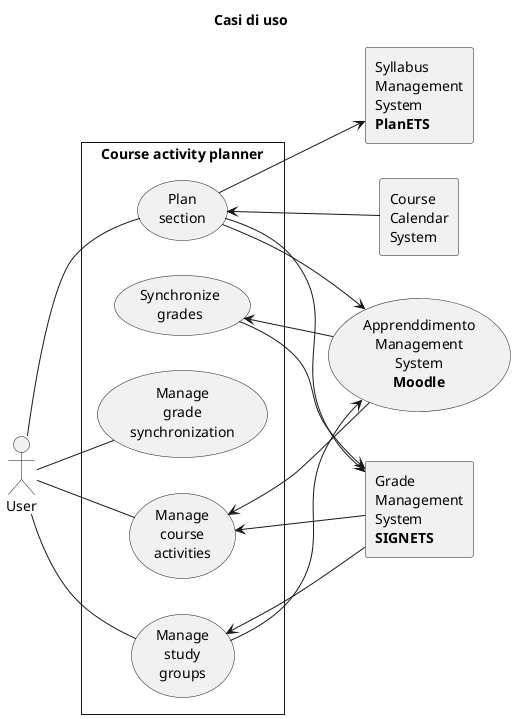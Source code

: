 @startuml
title Casi di uso
skinparam style strictuml
left to right direction
actor User as I
(Apprenddimento\nManagement\nSystem\n**Moodle**) as lms
rectangle "Syllabus\nManagement\nSystem\n**PlanETS**" as sms
rectangle "Grade\nManagement\nSystem\n**SIGNETS**" as gms
rectangle "Course\nCalendar\nSystem" as ccs

rectangle "Course activity planner" {

(Manage\ncourse\nactivities) as ma
(Manage\nstudy\ngroups) as msg
(Plan\nsection) as ps
(Manage\ngrade\nsynchronization) as mgs
(Synchronize\ngrades) as sg
}

I -- ma
ma <-- lms
ma <-- gms

I -- msg
msg <-- gms
msg --> lms

' plan section
I -- ps
ps --> lms
ps --> sms
ps --> gms
ps <-- ccs

'sync grades
I -- mgs
sg <-- lms
sg --> gms
@enduml

